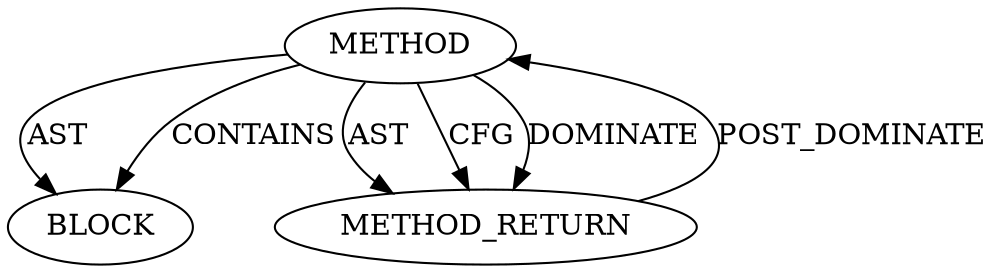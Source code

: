 digraph {
  12666 [label=METHOD AST_PARENT_TYPE="NAMESPACE_BLOCK" AST_PARENT_FULL_NAME="<global>" ORDER=0 CODE="<empty>" FULL_NAME="messenger_v2.c:31:31:FRAME_TAG_AUTH_REQUEST:0" LINE_NUMBER=31 IS_EXTERNAL=true LINE_NUMBER_END=31 FILENAME="messenger_v2.c" SIGNATURE="" NAME="FRAME_TAG_AUTH_REQUEST"]
  12667 [label=BLOCK ORDER=1 ARGUMENT_INDEX=1 CODE="<empty>" TYPE_FULL_NAME="ANY"]
  12668 [label=METHOD_RETURN ORDER=2 CODE="RET" TYPE_FULL_NAME="ANY" EVALUATION_STRATEGY="BY_VALUE"]
  12666 -> 12667 [label=AST ]
  12666 -> 12668 [label=AST ]
  12666 -> 12668 [label=CFG ]
  12666 -> 12667 [label=CONTAINS ]
  12666 -> 12668 [label=DOMINATE ]
  12668 -> 12666 [label=POST_DOMINATE ]
}

